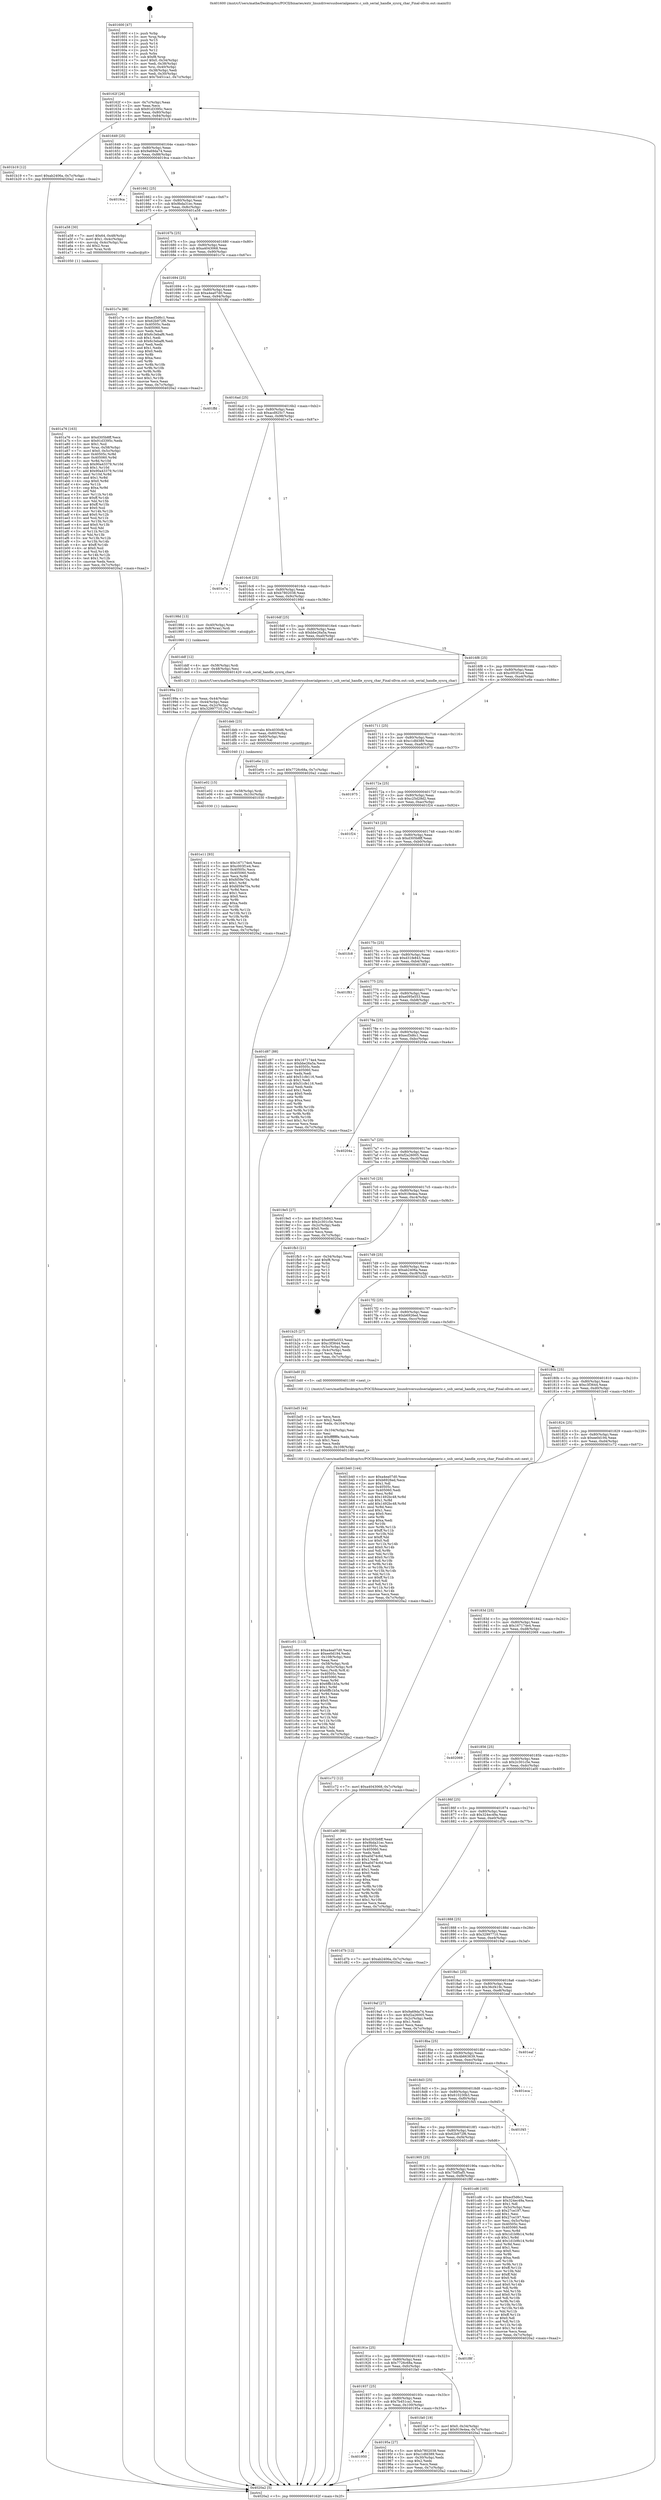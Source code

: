 digraph "0x401600" {
  label = "0x401600 (/mnt/c/Users/mathe/Desktop/tcc/POCII/binaries/extr_linuxdriversusbserialgeneric.c_usb_serial_handle_sysrq_char_Final-ollvm.out::main(0))"
  labelloc = "t"
  node[shape=record]

  Entry [label="",width=0.3,height=0.3,shape=circle,fillcolor=black,style=filled]
  "0x40162f" [label="{
     0x40162f [26]\l
     | [instrs]\l
     &nbsp;&nbsp;0x40162f \<+3\>: mov -0x7c(%rbp),%eax\l
     &nbsp;&nbsp;0x401632 \<+2\>: mov %eax,%ecx\l
     &nbsp;&nbsp;0x401634 \<+6\>: sub $0x91d3395c,%ecx\l
     &nbsp;&nbsp;0x40163a \<+3\>: mov %eax,-0x80(%rbp)\l
     &nbsp;&nbsp;0x40163d \<+6\>: mov %ecx,-0x84(%rbp)\l
     &nbsp;&nbsp;0x401643 \<+6\>: je 0000000000401b19 \<main+0x519\>\l
  }"]
  "0x401b19" [label="{
     0x401b19 [12]\l
     | [instrs]\l
     &nbsp;&nbsp;0x401b19 \<+7\>: movl $0xab2406a,-0x7c(%rbp)\l
     &nbsp;&nbsp;0x401b20 \<+5\>: jmp 00000000004020a2 \<main+0xaa2\>\l
  }"]
  "0x401649" [label="{
     0x401649 [25]\l
     | [instrs]\l
     &nbsp;&nbsp;0x401649 \<+5\>: jmp 000000000040164e \<main+0x4e\>\l
     &nbsp;&nbsp;0x40164e \<+3\>: mov -0x80(%rbp),%eax\l
     &nbsp;&nbsp;0x401651 \<+5\>: sub $0x9a69da74,%eax\l
     &nbsp;&nbsp;0x401656 \<+6\>: mov %eax,-0x88(%rbp)\l
     &nbsp;&nbsp;0x40165c \<+6\>: je 00000000004019ca \<main+0x3ca\>\l
  }"]
  Exit [label="",width=0.3,height=0.3,shape=circle,fillcolor=black,style=filled,peripheries=2]
  "0x4019ca" [label="{
     0x4019ca\l
  }", style=dashed]
  "0x401662" [label="{
     0x401662 [25]\l
     | [instrs]\l
     &nbsp;&nbsp;0x401662 \<+5\>: jmp 0000000000401667 \<main+0x67\>\l
     &nbsp;&nbsp;0x401667 \<+3\>: mov -0x80(%rbp),%eax\l
     &nbsp;&nbsp;0x40166a \<+5\>: sub $0x9bda31ec,%eax\l
     &nbsp;&nbsp;0x40166f \<+6\>: mov %eax,-0x8c(%rbp)\l
     &nbsp;&nbsp;0x401675 \<+6\>: je 0000000000401a58 \<main+0x458\>\l
  }"]
  "0x401e11" [label="{
     0x401e11 [93]\l
     | [instrs]\l
     &nbsp;&nbsp;0x401e11 \<+5\>: mov $0x167174e4,%eax\l
     &nbsp;&nbsp;0x401e16 \<+5\>: mov $0xc003f1e4,%esi\l
     &nbsp;&nbsp;0x401e1b \<+7\>: mov 0x40505c,%ecx\l
     &nbsp;&nbsp;0x401e22 \<+7\>: mov 0x405060,%edx\l
     &nbsp;&nbsp;0x401e29 \<+3\>: mov %ecx,%r8d\l
     &nbsp;&nbsp;0x401e2c \<+7\>: sub $0xfd59e70a,%r8d\l
     &nbsp;&nbsp;0x401e33 \<+4\>: sub $0x1,%r8d\l
     &nbsp;&nbsp;0x401e37 \<+7\>: add $0xfd59e70a,%r8d\l
     &nbsp;&nbsp;0x401e3e \<+4\>: imul %r8d,%ecx\l
     &nbsp;&nbsp;0x401e42 \<+3\>: and $0x1,%ecx\l
     &nbsp;&nbsp;0x401e45 \<+3\>: cmp $0x0,%ecx\l
     &nbsp;&nbsp;0x401e48 \<+4\>: sete %r9b\l
     &nbsp;&nbsp;0x401e4c \<+3\>: cmp $0xa,%edx\l
     &nbsp;&nbsp;0x401e4f \<+4\>: setl %r10b\l
     &nbsp;&nbsp;0x401e53 \<+3\>: mov %r9b,%r11b\l
     &nbsp;&nbsp;0x401e56 \<+3\>: and %r10b,%r11b\l
     &nbsp;&nbsp;0x401e59 \<+3\>: xor %r10b,%r9b\l
     &nbsp;&nbsp;0x401e5c \<+3\>: or %r9b,%r11b\l
     &nbsp;&nbsp;0x401e5f \<+4\>: test $0x1,%r11b\l
     &nbsp;&nbsp;0x401e63 \<+3\>: cmovne %esi,%eax\l
     &nbsp;&nbsp;0x401e66 \<+3\>: mov %eax,-0x7c(%rbp)\l
     &nbsp;&nbsp;0x401e69 \<+5\>: jmp 00000000004020a2 \<main+0xaa2\>\l
  }"]
  "0x401a58" [label="{
     0x401a58 [30]\l
     | [instrs]\l
     &nbsp;&nbsp;0x401a58 \<+7\>: movl $0x64,-0x48(%rbp)\l
     &nbsp;&nbsp;0x401a5f \<+7\>: movl $0x1,-0x4c(%rbp)\l
     &nbsp;&nbsp;0x401a66 \<+4\>: movslq -0x4c(%rbp),%rax\l
     &nbsp;&nbsp;0x401a6a \<+4\>: shl $0x2,%rax\l
     &nbsp;&nbsp;0x401a6e \<+3\>: mov %rax,%rdi\l
     &nbsp;&nbsp;0x401a71 \<+5\>: call 0000000000401050 \<malloc@plt\>\l
     | [calls]\l
     &nbsp;&nbsp;0x401050 \{1\} (unknown)\l
  }"]
  "0x40167b" [label="{
     0x40167b [25]\l
     | [instrs]\l
     &nbsp;&nbsp;0x40167b \<+5\>: jmp 0000000000401680 \<main+0x80\>\l
     &nbsp;&nbsp;0x401680 \<+3\>: mov -0x80(%rbp),%eax\l
     &nbsp;&nbsp;0x401683 \<+5\>: sub $0xa4043068,%eax\l
     &nbsp;&nbsp;0x401688 \<+6\>: mov %eax,-0x90(%rbp)\l
     &nbsp;&nbsp;0x40168e \<+6\>: je 0000000000401c7e \<main+0x67e\>\l
  }"]
  "0x401e02" [label="{
     0x401e02 [15]\l
     | [instrs]\l
     &nbsp;&nbsp;0x401e02 \<+4\>: mov -0x58(%rbp),%rdi\l
     &nbsp;&nbsp;0x401e06 \<+6\>: mov %eax,-0x10c(%rbp)\l
     &nbsp;&nbsp;0x401e0c \<+5\>: call 0000000000401030 \<free@plt\>\l
     | [calls]\l
     &nbsp;&nbsp;0x401030 \{1\} (unknown)\l
  }"]
  "0x401c7e" [label="{
     0x401c7e [88]\l
     | [instrs]\l
     &nbsp;&nbsp;0x401c7e \<+5\>: mov $0xecf3d6c1,%eax\l
     &nbsp;&nbsp;0x401c83 \<+5\>: mov $0x62b972f6,%ecx\l
     &nbsp;&nbsp;0x401c88 \<+7\>: mov 0x40505c,%edx\l
     &nbsp;&nbsp;0x401c8f \<+7\>: mov 0x405060,%esi\l
     &nbsp;&nbsp;0x401c96 \<+2\>: mov %edx,%edi\l
     &nbsp;&nbsp;0x401c98 \<+6\>: add $0x6c3ebaf6,%edi\l
     &nbsp;&nbsp;0x401c9e \<+3\>: sub $0x1,%edi\l
     &nbsp;&nbsp;0x401ca1 \<+6\>: sub $0x6c3ebaf6,%edi\l
     &nbsp;&nbsp;0x401ca7 \<+3\>: imul %edi,%edx\l
     &nbsp;&nbsp;0x401caa \<+3\>: and $0x1,%edx\l
     &nbsp;&nbsp;0x401cad \<+3\>: cmp $0x0,%edx\l
     &nbsp;&nbsp;0x401cb0 \<+4\>: sete %r8b\l
     &nbsp;&nbsp;0x401cb4 \<+3\>: cmp $0xa,%esi\l
     &nbsp;&nbsp;0x401cb7 \<+4\>: setl %r9b\l
     &nbsp;&nbsp;0x401cbb \<+3\>: mov %r8b,%r10b\l
     &nbsp;&nbsp;0x401cbe \<+3\>: and %r9b,%r10b\l
     &nbsp;&nbsp;0x401cc1 \<+3\>: xor %r9b,%r8b\l
     &nbsp;&nbsp;0x401cc4 \<+3\>: or %r8b,%r10b\l
     &nbsp;&nbsp;0x401cc7 \<+4\>: test $0x1,%r10b\l
     &nbsp;&nbsp;0x401ccb \<+3\>: cmovne %ecx,%eax\l
     &nbsp;&nbsp;0x401cce \<+3\>: mov %eax,-0x7c(%rbp)\l
     &nbsp;&nbsp;0x401cd1 \<+5\>: jmp 00000000004020a2 \<main+0xaa2\>\l
  }"]
  "0x401694" [label="{
     0x401694 [25]\l
     | [instrs]\l
     &nbsp;&nbsp;0x401694 \<+5\>: jmp 0000000000401699 \<main+0x99\>\l
     &nbsp;&nbsp;0x401699 \<+3\>: mov -0x80(%rbp),%eax\l
     &nbsp;&nbsp;0x40169c \<+5\>: sub $0xa4ea07d0,%eax\l
     &nbsp;&nbsp;0x4016a1 \<+6\>: mov %eax,-0x94(%rbp)\l
     &nbsp;&nbsp;0x4016a7 \<+6\>: je 0000000000401ffd \<main+0x9fd\>\l
  }"]
  "0x401deb" [label="{
     0x401deb [23]\l
     | [instrs]\l
     &nbsp;&nbsp;0x401deb \<+10\>: movabs $0x4030d6,%rdi\l
     &nbsp;&nbsp;0x401df5 \<+3\>: mov %eax,-0x60(%rbp)\l
     &nbsp;&nbsp;0x401df8 \<+3\>: mov -0x60(%rbp),%esi\l
     &nbsp;&nbsp;0x401dfb \<+2\>: mov $0x0,%al\l
     &nbsp;&nbsp;0x401dfd \<+5\>: call 0000000000401040 \<printf@plt\>\l
     | [calls]\l
     &nbsp;&nbsp;0x401040 \{1\} (unknown)\l
  }"]
  "0x401ffd" [label="{
     0x401ffd\l
  }", style=dashed]
  "0x4016ad" [label="{
     0x4016ad [25]\l
     | [instrs]\l
     &nbsp;&nbsp;0x4016ad \<+5\>: jmp 00000000004016b2 \<main+0xb2\>\l
     &nbsp;&nbsp;0x4016b2 \<+3\>: mov -0x80(%rbp),%eax\l
     &nbsp;&nbsp;0x4016b5 \<+5\>: sub $0xacd925c7,%eax\l
     &nbsp;&nbsp;0x4016ba \<+6\>: mov %eax,-0x98(%rbp)\l
     &nbsp;&nbsp;0x4016c0 \<+6\>: je 0000000000401e7a \<main+0x87a\>\l
  }"]
  "0x401c01" [label="{
     0x401c01 [113]\l
     | [instrs]\l
     &nbsp;&nbsp;0x401c01 \<+5\>: mov $0xa4ea07d0,%ecx\l
     &nbsp;&nbsp;0x401c06 \<+5\>: mov $0xee0d194,%edx\l
     &nbsp;&nbsp;0x401c0b \<+6\>: mov -0x108(%rbp),%esi\l
     &nbsp;&nbsp;0x401c11 \<+3\>: imul %eax,%esi\l
     &nbsp;&nbsp;0x401c14 \<+4\>: mov -0x58(%rbp),%rdi\l
     &nbsp;&nbsp;0x401c18 \<+4\>: movslq -0x5c(%rbp),%r8\l
     &nbsp;&nbsp;0x401c1c \<+4\>: mov %esi,(%rdi,%r8,4)\l
     &nbsp;&nbsp;0x401c20 \<+7\>: mov 0x40505c,%eax\l
     &nbsp;&nbsp;0x401c27 \<+7\>: mov 0x405060,%esi\l
     &nbsp;&nbsp;0x401c2e \<+3\>: mov %eax,%r9d\l
     &nbsp;&nbsp;0x401c31 \<+7\>: sub $0x6ffb1b5a,%r9d\l
     &nbsp;&nbsp;0x401c38 \<+4\>: sub $0x1,%r9d\l
     &nbsp;&nbsp;0x401c3c \<+7\>: add $0x6ffb1b5a,%r9d\l
     &nbsp;&nbsp;0x401c43 \<+4\>: imul %r9d,%eax\l
     &nbsp;&nbsp;0x401c47 \<+3\>: and $0x1,%eax\l
     &nbsp;&nbsp;0x401c4a \<+3\>: cmp $0x0,%eax\l
     &nbsp;&nbsp;0x401c4d \<+4\>: sete %r10b\l
     &nbsp;&nbsp;0x401c51 \<+3\>: cmp $0xa,%esi\l
     &nbsp;&nbsp;0x401c54 \<+4\>: setl %r11b\l
     &nbsp;&nbsp;0x401c58 \<+3\>: mov %r10b,%bl\l
     &nbsp;&nbsp;0x401c5b \<+3\>: and %r11b,%bl\l
     &nbsp;&nbsp;0x401c5e \<+3\>: xor %r11b,%r10b\l
     &nbsp;&nbsp;0x401c61 \<+3\>: or %r10b,%bl\l
     &nbsp;&nbsp;0x401c64 \<+3\>: test $0x1,%bl\l
     &nbsp;&nbsp;0x401c67 \<+3\>: cmovne %edx,%ecx\l
     &nbsp;&nbsp;0x401c6a \<+3\>: mov %ecx,-0x7c(%rbp)\l
     &nbsp;&nbsp;0x401c6d \<+5\>: jmp 00000000004020a2 \<main+0xaa2\>\l
  }"]
  "0x401e7a" [label="{
     0x401e7a\l
  }", style=dashed]
  "0x4016c6" [label="{
     0x4016c6 [25]\l
     | [instrs]\l
     &nbsp;&nbsp;0x4016c6 \<+5\>: jmp 00000000004016cb \<main+0xcb\>\l
     &nbsp;&nbsp;0x4016cb \<+3\>: mov -0x80(%rbp),%eax\l
     &nbsp;&nbsp;0x4016ce \<+5\>: sub $0xb7802038,%eax\l
     &nbsp;&nbsp;0x4016d3 \<+6\>: mov %eax,-0x9c(%rbp)\l
     &nbsp;&nbsp;0x4016d9 \<+6\>: je 000000000040198d \<main+0x38d\>\l
  }"]
  "0x401bd5" [label="{
     0x401bd5 [44]\l
     | [instrs]\l
     &nbsp;&nbsp;0x401bd5 \<+2\>: xor %ecx,%ecx\l
     &nbsp;&nbsp;0x401bd7 \<+5\>: mov $0x2,%edx\l
     &nbsp;&nbsp;0x401bdc \<+6\>: mov %edx,-0x104(%rbp)\l
     &nbsp;&nbsp;0x401be2 \<+1\>: cltd\l
     &nbsp;&nbsp;0x401be3 \<+6\>: mov -0x104(%rbp),%esi\l
     &nbsp;&nbsp;0x401be9 \<+2\>: idiv %esi\l
     &nbsp;&nbsp;0x401beb \<+6\>: imul $0xfffffffe,%edx,%edx\l
     &nbsp;&nbsp;0x401bf1 \<+3\>: sub $0x1,%ecx\l
     &nbsp;&nbsp;0x401bf4 \<+2\>: sub %ecx,%edx\l
     &nbsp;&nbsp;0x401bf6 \<+6\>: mov %edx,-0x108(%rbp)\l
     &nbsp;&nbsp;0x401bfc \<+5\>: call 0000000000401160 \<next_i\>\l
     | [calls]\l
     &nbsp;&nbsp;0x401160 \{1\} (/mnt/c/Users/mathe/Desktop/tcc/POCII/binaries/extr_linuxdriversusbserialgeneric.c_usb_serial_handle_sysrq_char_Final-ollvm.out::next_i)\l
  }"]
  "0x40198d" [label="{
     0x40198d [13]\l
     | [instrs]\l
     &nbsp;&nbsp;0x40198d \<+4\>: mov -0x40(%rbp),%rax\l
     &nbsp;&nbsp;0x401991 \<+4\>: mov 0x8(%rax),%rdi\l
     &nbsp;&nbsp;0x401995 \<+5\>: call 0000000000401060 \<atoi@plt\>\l
     | [calls]\l
     &nbsp;&nbsp;0x401060 \{1\} (unknown)\l
  }"]
  "0x4016df" [label="{
     0x4016df [25]\l
     | [instrs]\l
     &nbsp;&nbsp;0x4016df \<+5\>: jmp 00000000004016e4 \<main+0xe4\>\l
     &nbsp;&nbsp;0x4016e4 \<+3\>: mov -0x80(%rbp),%eax\l
     &nbsp;&nbsp;0x4016e7 \<+5\>: sub $0xbbe26a5a,%eax\l
     &nbsp;&nbsp;0x4016ec \<+6\>: mov %eax,-0xa0(%rbp)\l
     &nbsp;&nbsp;0x4016f2 \<+6\>: je 0000000000401ddf \<main+0x7df\>\l
  }"]
  "0x401a76" [label="{
     0x401a76 [163]\l
     | [instrs]\l
     &nbsp;&nbsp;0x401a76 \<+5\>: mov $0xd305b8ff,%ecx\l
     &nbsp;&nbsp;0x401a7b \<+5\>: mov $0x91d3395c,%edx\l
     &nbsp;&nbsp;0x401a80 \<+3\>: mov $0x1,%sil\l
     &nbsp;&nbsp;0x401a83 \<+4\>: mov %rax,-0x58(%rbp)\l
     &nbsp;&nbsp;0x401a87 \<+7\>: movl $0x0,-0x5c(%rbp)\l
     &nbsp;&nbsp;0x401a8e \<+8\>: mov 0x40505c,%r8d\l
     &nbsp;&nbsp;0x401a96 \<+8\>: mov 0x405060,%r9d\l
     &nbsp;&nbsp;0x401a9e \<+3\>: mov %r8d,%r10d\l
     &nbsp;&nbsp;0x401aa1 \<+7\>: sub $0x90a43379,%r10d\l
     &nbsp;&nbsp;0x401aa8 \<+4\>: sub $0x1,%r10d\l
     &nbsp;&nbsp;0x401aac \<+7\>: add $0x90a43379,%r10d\l
     &nbsp;&nbsp;0x401ab3 \<+4\>: imul %r10d,%r8d\l
     &nbsp;&nbsp;0x401ab7 \<+4\>: and $0x1,%r8d\l
     &nbsp;&nbsp;0x401abb \<+4\>: cmp $0x0,%r8d\l
     &nbsp;&nbsp;0x401abf \<+4\>: sete %r11b\l
     &nbsp;&nbsp;0x401ac3 \<+4\>: cmp $0xa,%r9d\l
     &nbsp;&nbsp;0x401ac7 \<+3\>: setl %bl\l
     &nbsp;&nbsp;0x401aca \<+3\>: mov %r11b,%r14b\l
     &nbsp;&nbsp;0x401acd \<+4\>: xor $0xff,%r14b\l
     &nbsp;&nbsp;0x401ad1 \<+3\>: mov %bl,%r15b\l
     &nbsp;&nbsp;0x401ad4 \<+4\>: xor $0xff,%r15b\l
     &nbsp;&nbsp;0x401ad8 \<+4\>: xor $0x0,%sil\l
     &nbsp;&nbsp;0x401adc \<+3\>: mov %r14b,%r12b\l
     &nbsp;&nbsp;0x401adf \<+4\>: and $0x0,%r12b\l
     &nbsp;&nbsp;0x401ae3 \<+3\>: and %sil,%r11b\l
     &nbsp;&nbsp;0x401ae6 \<+3\>: mov %r15b,%r13b\l
     &nbsp;&nbsp;0x401ae9 \<+4\>: and $0x0,%r13b\l
     &nbsp;&nbsp;0x401aed \<+3\>: and %sil,%bl\l
     &nbsp;&nbsp;0x401af0 \<+3\>: or %r11b,%r12b\l
     &nbsp;&nbsp;0x401af3 \<+3\>: or %bl,%r13b\l
     &nbsp;&nbsp;0x401af6 \<+3\>: xor %r13b,%r12b\l
     &nbsp;&nbsp;0x401af9 \<+3\>: or %r15b,%r14b\l
     &nbsp;&nbsp;0x401afc \<+4\>: xor $0xff,%r14b\l
     &nbsp;&nbsp;0x401b00 \<+4\>: or $0x0,%sil\l
     &nbsp;&nbsp;0x401b04 \<+3\>: and %sil,%r14b\l
     &nbsp;&nbsp;0x401b07 \<+3\>: or %r14b,%r12b\l
     &nbsp;&nbsp;0x401b0a \<+4\>: test $0x1,%r12b\l
     &nbsp;&nbsp;0x401b0e \<+3\>: cmovne %edx,%ecx\l
     &nbsp;&nbsp;0x401b11 \<+3\>: mov %ecx,-0x7c(%rbp)\l
     &nbsp;&nbsp;0x401b14 \<+5\>: jmp 00000000004020a2 \<main+0xaa2\>\l
  }"]
  "0x401ddf" [label="{
     0x401ddf [12]\l
     | [instrs]\l
     &nbsp;&nbsp;0x401ddf \<+4\>: mov -0x58(%rbp),%rdi\l
     &nbsp;&nbsp;0x401de3 \<+3\>: mov -0x48(%rbp),%esi\l
     &nbsp;&nbsp;0x401de6 \<+5\>: call 0000000000401420 \<usb_serial_handle_sysrq_char\>\l
     | [calls]\l
     &nbsp;&nbsp;0x401420 \{1\} (/mnt/c/Users/mathe/Desktop/tcc/POCII/binaries/extr_linuxdriversusbserialgeneric.c_usb_serial_handle_sysrq_char_Final-ollvm.out::usb_serial_handle_sysrq_char)\l
  }"]
  "0x4016f8" [label="{
     0x4016f8 [25]\l
     | [instrs]\l
     &nbsp;&nbsp;0x4016f8 \<+5\>: jmp 00000000004016fd \<main+0xfd\>\l
     &nbsp;&nbsp;0x4016fd \<+3\>: mov -0x80(%rbp),%eax\l
     &nbsp;&nbsp;0x401700 \<+5\>: sub $0xc003f1e4,%eax\l
     &nbsp;&nbsp;0x401705 \<+6\>: mov %eax,-0xa4(%rbp)\l
     &nbsp;&nbsp;0x40170b \<+6\>: je 0000000000401e6e \<main+0x86e\>\l
  }"]
  "0x40199a" [label="{
     0x40199a [21]\l
     | [instrs]\l
     &nbsp;&nbsp;0x40199a \<+3\>: mov %eax,-0x44(%rbp)\l
     &nbsp;&nbsp;0x40199d \<+3\>: mov -0x44(%rbp),%eax\l
     &nbsp;&nbsp;0x4019a0 \<+3\>: mov %eax,-0x2c(%rbp)\l
     &nbsp;&nbsp;0x4019a3 \<+7\>: movl $0x32997710,-0x7c(%rbp)\l
     &nbsp;&nbsp;0x4019aa \<+5\>: jmp 00000000004020a2 \<main+0xaa2\>\l
  }"]
  "0x401e6e" [label="{
     0x401e6e [12]\l
     | [instrs]\l
     &nbsp;&nbsp;0x401e6e \<+7\>: movl $0x7726c68a,-0x7c(%rbp)\l
     &nbsp;&nbsp;0x401e75 \<+5\>: jmp 00000000004020a2 \<main+0xaa2\>\l
  }"]
  "0x401711" [label="{
     0x401711 [25]\l
     | [instrs]\l
     &nbsp;&nbsp;0x401711 \<+5\>: jmp 0000000000401716 \<main+0x116\>\l
     &nbsp;&nbsp;0x401716 \<+3\>: mov -0x80(%rbp),%eax\l
     &nbsp;&nbsp;0x401719 \<+5\>: sub $0xc1dfd389,%eax\l
     &nbsp;&nbsp;0x40171e \<+6\>: mov %eax,-0xa8(%rbp)\l
     &nbsp;&nbsp;0x401724 \<+6\>: je 0000000000401975 \<main+0x375\>\l
  }"]
  "0x401600" [label="{
     0x401600 [47]\l
     | [instrs]\l
     &nbsp;&nbsp;0x401600 \<+1\>: push %rbp\l
     &nbsp;&nbsp;0x401601 \<+3\>: mov %rsp,%rbp\l
     &nbsp;&nbsp;0x401604 \<+2\>: push %r15\l
     &nbsp;&nbsp;0x401606 \<+2\>: push %r14\l
     &nbsp;&nbsp;0x401608 \<+2\>: push %r13\l
     &nbsp;&nbsp;0x40160a \<+2\>: push %r12\l
     &nbsp;&nbsp;0x40160c \<+1\>: push %rbx\l
     &nbsp;&nbsp;0x40160d \<+7\>: sub $0xf8,%rsp\l
     &nbsp;&nbsp;0x401614 \<+7\>: movl $0x0,-0x34(%rbp)\l
     &nbsp;&nbsp;0x40161b \<+3\>: mov %edi,-0x38(%rbp)\l
     &nbsp;&nbsp;0x40161e \<+4\>: mov %rsi,-0x40(%rbp)\l
     &nbsp;&nbsp;0x401622 \<+3\>: mov -0x38(%rbp),%edi\l
     &nbsp;&nbsp;0x401625 \<+3\>: mov %edi,-0x30(%rbp)\l
     &nbsp;&nbsp;0x401628 \<+7\>: movl $0x7b451ca1,-0x7c(%rbp)\l
  }"]
  "0x401975" [label="{
     0x401975\l
  }", style=dashed]
  "0x40172a" [label="{
     0x40172a [25]\l
     | [instrs]\l
     &nbsp;&nbsp;0x40172a \<+5\>: jmp 000000000040172f \<main+0x12f\>\l
     &nbsp;&nbsp;0x40172f \<+3\>: mov -0x80(%rbp),%eax\l
     &nbsp;&nbsp;0x401732 \<+5\>: sub $0xc25d29d2,%eax\l
     &nbsp;&nbsp;0x401737 \<+6\>: mov %eax,-0xac(%rbp)\l
     &nbsp;&nbsp;0x40173d \<+6\>: je 0000000000401f24 \<main+0x924\>\l
  }"]
  "0x4020a2" [label="{
     0x4020a2 [5]\l
     | [instrs]\l
     &nbsp;&nbsp;0x4020a2 \<+5\>: jmp 000000000040162f \<main+0x2f\>\l
  }"]
  "0x401f24" [label="{
     0x401f24\l
  }", style=dashed]
  "0x401743" [label="{
     0x401743 [25]\l
     | [instrs]\l
     &nbsp;&nbsp;0x401743 \<+5\>: jmp 0000000000401748 \<main+0x148\>\l
     &nbsp;&nbsp;0x401748 \<+3\>: mov -0x80(%rbp),%eax\l
     &nbsp;&nbsp;0x40174b \<+5\>: sub $0xd305b8ff,%eax\l
     &nbsp;&nbsp;0x401750 \<+6\>: mov %eax,-0xb0(%rbp)\l
     &nbsp;&nbsp;0x401756 \<+6\>: je 0000000000401fc8 \<main+0x9c8\>\l
  }"]
  "0x401950" [label="{
     0x401950\l
  }", style=dashed]
  "0x401fc8" [label="{
     0x401fc8\l
  }", style=dashed]
  "0x40175c" [label="{
     0x40175c [25]\l
     | [instrs]\l
     &nbsp;&nbsp;0x40175c \<+5\>: jmp 0000000000401761 \<main+0x161\>\l
     &nbsp;&nbsp;0x401761 \<+3\>: mov -0x80(%rbp),%eax\l
     &nbsp;&nbsp;0x401764 \<+5\>: sub $0xd31fe843,%eax\l
     &nbsp;&nbsp;0x401769 \<+6\>: mov %eax,-0xb4(%rbp)\l
     &nbsp;&nbsp;0x40176f \<+6\>: je 0000000000401f83 \<main+0x983\>\l
  }"]
  "0x40195a" [label="{
     0x40195a [27]\l
     | [instrs]\l
     &nbsp;&nbsp;0x40195a \<+5\>: mov $0xb7802038,%eax\l
     &nbsp;&nbsp;0x40195f \<+5\>: mov $0xc1dfd389,%ecx\l
     &nbsp;&nbsp;0x401964 \<+3\>: mov -0x30(%rbp),%edx\l
     &nbsp;&nbsp;0x401967 \<+3\>: cmp $0x2,%edx\l
     &nbsp;&nbsp;0x40196a \<+3\>: cmovne %ecx,%eax\l
     &nbsp;&nbsp;0x40196d \<+3\>: mov %eax,-0x7c(%rbp)\l
     &nbsp;&nbsp;0x401970 \<+5\>: jmp 00000000004020a2 \<main+0xaa2\>\l
  }"]
  "0x401f83" [label="{
     0x401f83\l
  }", style=dashed]
  "0x401775" [label="{
     0x401775 [25]\l
     | [instrs]\l
     &nbsp;&nbsp;0x401775 \<+5\>: jmp 000000000040177a \<main+0x17a\>\l
     &nbsp;&nbsp;0x40177a \<+3\>: mov -0x80(%rbp),%eax\l
     &nbsp;&nbsp;0x40177d \<+5\>: sub $0xe095e553,%eax\l
     &nbsp;&nbsp;0x401782 \<+6\>: mov %eax,-0xb8(%rbp)\l
     &nbsp;&nbsp;0x401788 \<+6\>: je 0000000000401d87 \<main+0x787\>\l
  }"]
  "0x401937" [label="{
     0x401937 [25]\l
     | [instrs]\l
     &nbsp;&nbsp;0x401937 \<+5\>: jmp 000000000040193c \<main+0x33c\>\l
     &nbsp;&nbsp;0x40193c \<+3\>: mov -0x80(%rbp),%eax\l
     &nbsp;&nbsp;0x40193f \<+5\>: sub $0x7b451ca1,%eax\l
     &nbsp;&nbsp;0x401944 \<+6\>: mov %eax,-0x100(%rbp)\l
     &nbsp;&nbsp;0x40194a \<+6\>: je 000000000040195a \<main+0x35a\>\l
  }"]
  "0x401d87" [label="{
     0x401d87 [88]\l
     | [instrs]\l
     &nbsp;&nbsp;0x401d87 \<+5\>: mov $0x167174e4,%eax\l
     &nbsp;&nbsp;0x401d8c \<+5\>: mov $0xbbe26a5a,%ecx\l
     &nbsp;&nbsp;0x401d91 \<+7\>: mov 0x40505c,%edx\l
     &nbsp;&nbsp;0x401d98 \<+7\>: mov 0x405060,%esi\l
     &nbsp;&nbsp;0x401d9f \<+2\>: mov %edx,%edi\l
     &nbsp;&nbsp;0x401da1 \<+6\>: add $0x51cfe116,%edi\l
     &nbsp;&nbsp;0x401da7 \<+3\>: sub $0x1,%edi\l
     &nbsp;&nbsp;0x401daa \<+6\>: sub $0x51cfe116,%edi\l
     &nbsp;&nbsp;0x401db0 \<+3\>: imul %edi,%edx\l
     &nbsp;&nbsp;0x401db3 \<+3\>: and $0x1,%edx\l
     &nbsp;&nbsp;0x401db6 \<+3\>: cmp $0x0,%edx\l
     &nbsp;&nbsp;0x401db9 \<+4\>: sete %r8b\l
     &nbsp;&nbsp;0x401dbd \<+3\>: cmp $0xa,%esi\l
     &nbsp;&nbsp;0x401dc0 \<+4\>: setl %r9b\l
     &nbsp;&nbsp;0x401dc4 \<+3\>: mov %r8b,%r10b\l
     &nbsp;&nbsp;0x401dc7 \<+3\>: and %r9b,%r10b\l
     &nbsp;&nbsp;0x401dca \<+3\>: xor %r9b,%r8b\l
     &nbsp;&nbsp;0x401dcd \<+3\>: or %r8b,%r10b\l
     &nbsp;&nbsp;0x401dd0 \<+4\>: test $0x1,%r10b\l
     &nbsp;&nbsp;0x401dd4 \<+3\>: cmovne %ecx,%eax\l
     &nbsp;&nbsp;0x401dd7 \<+3\>: mov %eax,-0x7c(%rbp)\l
     &nbsp;&nbsp;0x401dda \<+5\>: jmp 00000000004020a2 \<main+0xaa2\>\l
  }"]
  "0x40178e" [label="{
     0x40178e [25]\l
     | [instrs]\l
     &nbsp;&nbsp;0x40178e \<+5\>: jmp 0000000000401793 \<main+0x193\>\l
     &nbsp;&nbsp;0x401793 \<+3\>: mov -0x80(%rbp),%eax\l
     &nbsp;&nbsp;0x401796 \<+5\>: sub $0xecf3d6c1,%eax\l
     &nbsp;&nbsp;0x40179b \<+6\>: mov %eax,-0xbc(%rbp)\l
     &nbsp;&nbsp;0x4017a1 \<+6\>: je 000000000040204a \<main+0xa4a\>\l
  }"]
  "0x401fa0" [label="{
     0x401fa0 [19]\l
     | [instrs]\l
     &nbsp;&nbsp;0x401fa0 \<+7\>: movl $0x0,-0x34(%rbp)\l
     &nbsp;&nbsp;0x401fa7 \<+7\>: movl $0x919e4ea,-0x7c(%rbp)\l
     &nbsp;&nbsp;0x401fae \<+5\>: jmp 00000000004020a2 \<main+0xaa2\>\l
  }"]
  "0x40204a" [label="{
     0x40204a\l
  }", style=dashed]
  "0x4017a7" [label="{
     0x4017a7 [25]\l
     | [instrs]\l
     &nbsp;&nbsp;0x4017a7 \<+5\>: jmp 00000000004017ac \<main+0x1ac\>\l
     &nbsp;&nbsp;0x4017ac \<+3\>: mov -0x80(%rbp),%eax\l
     &nbsp;&nbsp;0x4017af \<+5\>: sub $0xf2a26005,%eax\l
     &nbsp;&nbsp;0x4017b4 \<+6\>: mov %eax,-0xc0(%rbp)\l
     &nbsp;&nbsp;0x4017ba \<+6\>: je 00000000004019e5 \<main+0x3e5\>\l
  }"]
  "0x40191e" [label="{
     0x40191e [25]\l
     | [instrs]\l
     &nbsp;&nbsp;0x40191e \<+5\>: jmp 0000000000401923 \<main+0x323\>\l
     &nbsp;&nbsp;0x401923 \<+3\>: mov -0x80(%rbp),%eax\l
     &nbsp;&nbsp;0x401926 \<+5\>: sub $0x7726c68a,%eax\l
     &nbsp;&nbsp;0x40192b \<+6\>: mov %eax,-0xfc(%rbp)\l
     &nbsp;&nbsp;0x401931 \<+6\>: je 0000000000401fa0 \<main+0x9a0\>\l
  }"]
  "0x4019e5" [label="{
     0x4019e5 [27]\l
     | [instrs]\l
     &nbsp;&nbsp;0x4019e5 \<+5\>: mov $0xd31fe843,%eax\l
     &nbsp;&nbsp;0x4019ea \<+5\>: mov $0x2c301c5e,%ecx\l
     &nbsp;&nbsp;0x4019ef \<+3\>: mov -0x2c(%rbp),%edx\l
     &nbsp;&nbsp;0x4019f2 \<+3\>: cmp $0x0,%edx\l
     &nbsp;&nbsp;0x4019f5 \<+3\>: cmove %ecx,%eax\l
     &nbsp;&nbsp;0x4019f8 \<+3\>: mov %eax,-0x7c(%rbp)\l
     &nbsp;&nbsp;0x4019fb \<+5\>: jmp 00000000004020a2 \<main+0xaa2\>\l
  }"]
  "0x4017c0" [label="{
     0x4017c0 [25]\l
     | [instrs]\l
     &nbsp;&nbsp;0x4017c0 \<+5\>: jmp 00000000004017c5 \<main+0x1c5\>\l
     &nbsp;&nbsp;0x4017c5 \<+3\>: mov -0x80(%rbp),%eax\l
     &nbsp;&nbsp;0x4017c8 \<+5\>: sub $0x919e4ea,%eax\l
     &nbsp;&nbsp;0x4017cd \<+6\>: mov %eax,-0xc4(%rbp)\l
     &nbsp;&nbsp;0x4017d3 \<+6\>: je 0000000000401fb3 \<main+0x9b3\>\l
  }"]
  "0x401f8f" [label="{
     0x401f8f\l
  }", style=dashed]
  "0x401fb3" [label="{
     0x401fb3 [21]\l
     | [instrs]\l
     &nbsp;&nbsp;0x401fb3 \<+3\>: mov -0x34(%rbp),%eax\l
     &nbsp;&nbsp;0x401fb6 \<+7\>: add $0xf8,%rsp\l
     &nbsp;&nbsp;0x401fbd \<+1\>: pop %rbx\l
     &nbsp;&nbsp;0x401fbe \<+2\>: pop %r12\l
     &nbsp;&nbsp;0x401fc0 \<+2\>: pop %r13\l
     &nbsp;&nbsp;0x401fc2 \<+2\>: pop %r14\l
     &nbsp;&nbsp;0x401fc4 \<+2\>: pop %r15\l
     &nbsp;&nbsp;0x401fc6 \<+1\>: pop %rbp\l
     &nbsp;&nbsp;0x401fc7 \<+1\>: ret\l
  }"]
  "0x4017d9" [label="{
     0x4017d9 [25]\l
     | [instrs]\l
     &nbsp;&nbsp;0x4017d9 \<+5\>: jmp 00000000004017de \<main+0x1de\>\l
     &nbsp;&nbsp;0x4017de \<+3\>: mov -0x80(%rbp),%eax\l
     &nbsp;&nbsp;0x4017e1 \<+5\>: sub $0xab2406a,%eax\l
     &nbsp;&nbsp;0x4017e6 \<+6\>: mov %eax,-0xc8(%rbp)\l
     &nbsp;&nbsp;0x4017ec \<+6\>: je 0000000000401b25 \<main+0x525\>\l
  }"]
  "0x401905" [label="{
     0x401905 [25]\l
     | [instrs]\l
     &nbsp;&nbsp;0x401905 \<+5\>: jmp 000000000040190a \<main+0x30a\>\l
     &nbsp;&nbsp;0x40190a \<+3\>: mov -0x80(%rbp),%eax\l
     &nbsp;&nbsp;0x40190d \<+5\>: sub $0x75df5af5,%eax\l
     &nbsp;&nbsp;0x401912 \<+6\>: mov %eax,-0xf8(%rbp)\l
     &nbsp;&nbsp;0x401918 \<+6\>: je 0000000000401f8f \<main+0x98f\>\l
  }"]
  "0x401b25" [label="{
     0x401b25 [27]\l
     | [instrs]\l
     &nbsp;&nbsp;0x401b25 \<+5\>: mov $0xe095e553,%eax\l
     &nbsp;&nbsp;0x401b2a \<+5\>: mov $0xc3f3644,%ecx\l
     &nbsp;&nbsp;0x401b2f \<+3\>: mov -0x5c(%rbp),%edx\l
     &nbsp;&nbsp;0x401b32 \<+3\>: cmp -0x4c(%rbp),%edx\l
     &nbsp;&nbsp;0x401b35 \<+3\>: cmovl %ecx,%eax\l
     &nbsp;&nbsp;0x401b38 \<+3\>: mov %eax,-0x7c(%rbp)\l
     &nbsp;&nbsp;0x401b3b \<+5\>: jmp 00000000004020a2 \<main+0xaa2\>\l
  }"]
  "0x4017f2" [label="{
     0x4017f2 [25]\l
     | [instrs]\l
     &nbsp;&nbsp;0x4017f2 \<+5\>: jmp 00000000004017f7 \<main+0x1f7\>\l
     &nbsp;&nbsp;0x4017f7 \<+3\>: mov -0x80(%rbp),%eax\l
     &nbsp;&nbsp;0x4017fa \<+5\>: sub $0xb6926ed,%eax\l
     &nbsp;&nbsp;0x4017ff \<+6\>: mov %eax,-0xcc(%rbp)\l
     &nbsp;&nbsp;0x401805 \<+6\>: je 0000000000401bd0 \<main+0x5d0\>\l
  }"]
  "0x401cd6" [label="{
     0x401cd6 [165]\l
     | [instrs]\l
     &nbsp;&nbsp;0x401cd6 \<+5\>: mov $0xecf3d6c1,%eax\l
     &nbsp;&nbsp;0x401cdb \<+5\>: mov $0x324ec49a,%ecx\l
     &nbsp;&nbsp;0x401ce0 \<+2\>: mov $0x1,%dl\l
     &nbsp;&nbsp;0x401ce2 \<+3\>: mov -0x5c(%rbp),%esi\l
     &nbsp;&nbsp;0x401ce5 \<+6\>: sub $0x27ce197,%esi\l
     &nbsp;&nbsp;0x401ceb \<+3\>: add $0x1,%esi\l
     &nbsp;&nbsp;0x401cee \<+6\>: add $0x27ce197,%esi\l
     &nbsp;&nbsp;0x401cf4 \<+3\>: mov %esi,-0x5c(%rbp)\l
     &nbsp;&nbsp;0x401cf7 \<+7\>: mov 0x40505c,%esi\l
     &nbsp;&nbsp;0x401cfe \<+7\>: mov 0x405060,%edi\l
     &nbsp;&nbsp;0x401d05 \<+3\>: mov %esi,%r8d\l
     &nbsp;&nbsp;0x401d08 \<+7\>: sub $0x1d1b9b14,%r8d\l
     &nbsp;&nbsp;0x401d0f \<+4\>: sub $0x1,%r8d\l
     &nbsp;&nbsp;0x401d13 \<+7\>: add $0x1d1b9b14,%r8d\l
     &nbsp;&nbsp;0x401d1a \<+4\>: imul %r8d,%esi\l
     &nbsp;&nbsp;0x401d1e \<+3\>: and $0x1,%esi\l
     &nbsp;&nbsp;0x401d21 \<+3\>: cmp $0x0,%esi\l
     &nbsp;&nbsp;0x401d24 \<+4\>: sete %r9b\l
     &nbsp;&nbsp;0x401d28 \<+3\>: cmp $0xa,%edi\l
     &nbsp;&nbsp;0x401d2b \<+4\>: setl %r10b\l
     &nbsp;&nbsp;0x401d2f \<+3\>: mov %r9b,%r11b\l
     &nbsp;&nbsp;0x401d32 \<+4\>: xor $0xff,%r11b\l
     &nbsp;&nbsp;0x401d36 \<+3\>: mov %r10b,%bl\l
     &nbsp;&nbsp;0x401d39 \<+3\>: xor $0xff,%bl\l
     &nbsp;&nbsp;0x401d3c \<+3\>: xor $0x0,%dl\l
     &nbsp;&nbsp;0x401d3f \<+3\>: mov %r11b,%r14b\l
     &nbsp;&nbsp;0x401d42 \<+4\>: and $0x0,%r14b\l
     &nbsp;&nbsp;0x401d46 \<+3\>: and %dl,%r9b\l
     &nbsp;&nbsp;0x401d49 \<+3\>: mov %bl,%r15b\l
     &nbsp;&nbsp;0x401d4c \<+4\>: and $0x0,%r15b\l
     &nbsp;&nbsp;0x401d50 \<+3\>: and %dl,%r10b\l
     &nbsp;&nbsp;0x401d53 \<+3\>: or %r9b,%r14b\l
     &nbsp;&nbsp;0x401d56 \<+3\>: or %r10b,%r15b\l
     &nbsp;&nbsp;0x401d59 \<+3\>: xor %r15b,%r14b\l
     &nbsp;&nbsp;0x401d5c \<+3\>: or %bl,%r11b\l
     &nbsp;&nbsp;0x401d5f \<+4\>: xor $0xff,%r11b\l
     &nbsp;&nbsp;0x401d63 \<+3\>: or $0x0,%dl\l
     &nbsp;&nbsp;0x401d66 \<+3\>: and %dl,%r11b\l
     &nbsp;&nbsp;0x401d69 \<+3\>: or %r11b,%r14b\l
     &nbsp;&nbsp;0x401d6c \<+4\>: test $0x1,%r14b\l
     &nbsp;&nbsp;0x401d70 \<+3\>: cmovne %ecx,%eax\l
     &nbsp;&nbsp;0x401d73 \<+3\>: mov %eax,-0x7c(%rbp)\l
     &nbsp;&nbsp;0x401d76 \<+5\>: jmp 00000000004020a2 \<main+0xaa2\>\l
  }"]
  "0x401bd0" [label="{
     0x401bd0 [5]\l
     | [instrs]\l
     &nbsp;&nbsp;0x401bd0 \<+5\>: call 0000000000401160 \<next_i\>\l
     | [calls]\l
     &nbsp;&nbsp;0x401160 \{1\} (/mnt/c/Users/mathe/Desktop/tcc/POCII/binaries/extr_linuxdriversusbserialgeneric.c_usb_serial_handle_sysrq_char_Final-ollvm.out::next_i)\l
  }"]
  "0x40180b" [label="{
     0x40180b [25]\l
     | [instrs]\l
     &nbsp;&nbsp;0x40180b \<+5\>: jmp 0000000000401810 \<main+0x210\>\l
     &nbsp;&nbsp;0x401810 \<+3\>: mov -0x80(%rbp),%eax\l
     &nbsp;&nbsp;0x401813 \<+5\>: sub $0xc3f3644,%eax\l
     &nbsp;&nbsp;0x401818 \<+6\>: mov %eax,-0xd0(%rbp)\l
     &nbsp;&nbsp;0x40181e \<+6\>: je 0000000000401b40 \<main+0x540\>\l
  }"]
  "0x4018ec" [label="{
     0x4018ec [25]\l
     | [instrs]\l
     &nbsp;&nbsp;0x4018ec \<+5\>: jmp 00000000004018f1 \<main+0x2f1\>\l
     &nbsp;&nbsp;0x4018f1 \<+3\>: mov -0x80(%rbp),%eax\l
     &nbsp;&nbsp;0x4018f4 \<+5\>: sub $0x62b972f6,%eax\l
     &nbsp;&nbsp;0x4018f9 \<+6\>: mov %eax,-0xf4(%rbp)\l
     &nbsp;&nbsp;0x4018ff \<+6\>: je 0000000000401cd6 \<main+0x6d6\>\l
  }"]
  "0x401b40" [label="{
     0x401b40 [144]\l
     | [instrs]\l
     &nbsp;&nbsp;0x401b40 \<+5\>: mov $0xa4ea07d0,%eax\l
     &nbsp;&nbsp;0x401b45 \<+5\>: mov $0xb6926ed,%ecx\l
     &nbsp;&nbsp;0x401b4a \<+2\>: mov $0x1,%dl\l
     &nbsp;&nbsp;0x401b4c \<+7\>: mov 0x40505c,%esi\l
     &nbsp;&nbsp;0x401b53 \<+7\>: mov 0x405060,%edi\l
     &nbsp;&nbsp;0x401b5a \<+3\>: mov %esi,%r8d\l
     &nbsp;&nbsp;0x401b5d \<+7\>: sub $0x1492bc48,%r8d\l
     &nbsp;&nbsp;0x401b64 \<+4\>: sub $0x1,%r8d\l
     &nbsp;&nbsp;0x401b68 \<+7\>: add $0x1492bc48,%r8d\l
     &nbsp;&nbsp;0x401b6f \<+4\>: imul %r8d,%esi\l
     &nbsp;&nbsp;0x401b73 \<+3\>: and $0x1,%esi\l
     &nbsp;&nbsp;0x401b76 \<+3\>: cmp $0x0,%esi\l
     &nbsp;&nbsp;0x401b79 \<+4\>: sete %r9b\l
     &nbsp;&nbsp;0x401b7d \<+3\>: cmp $0xa,%edi\l
     &nbsp;&nbsp;0x401b80 \<+4\>: setl %r10b\l
     &nbsp;&nbsp;0x401b84 \<+3\>: mov %r9b,%r11b\l
     &nbsp;&nbsp;0x401b87 \<+4\>: xor $0xff,%r11b\l
     &nbsp;&nbsp;0x401b8b \<+3\>: mov %r10b,%bl\l
     &nbsp;&nbsp;0x401b8e \<+3\>: xor $0xff,%bl\l
     &nbsp;&nbsp;0x401b91 \<+3\>: xor $0x0,%dl\l
     &nbsp;&nbsp;0x401b94 \<+3\>: mov %r11b,%r14b\l
     &nbsp;&nbsp;0x401b97 \<+4\>: and $0x0,%r14b\l
     &nbsp;&nbsp;0x401b9b \<+3\>: and %dl,%r9b\l
     &nbsp;&nbsp;0x401b9e \<+3\>: mov %bl,%r15b\l
     &nbsp;&nbsp;0x401ba1 \<+4\>: and $0x0,%r15b\l
     &nbsp;&nbsp;0x401ba5 \<+3\>: and %dl,%r10b\l
     &nbsp;&nbsp;0x401ba8 \<+3\>: or %r9b,%r14b\l
     &nbsp;&nbsp;0x401bab \<+3\>: or %r10b,%r15b\l
     &nbsp;&nbsp;0x401bae \<+3\>: xor %r15b,%r14b\l
     &nbsp;&nbsp;0x401bb1 \<+3\>: or %bl,%r11b\l
     &nbsp;&nbsp;0x401bb4 \<+4\>: xor $0xff,%r11b\l
     &nbsp;&nbsp;0x401bb8 \<+3\>: or $0x0,%dl\l
     &nbsp;&nbsp;0x401bbb \<+3\>: and %dl,%r11b\l
     &nbsp;&nbsp;0x401bbe \<+3\>: or %r11b,%r14b\l
     &nbsp;&nbsp;0x401bc1 \<+4\>: test $0x1,%r14b\l
     &nbsp;&nbsp;0x401bc5 \<+3\>: cmovne %ecx,%eax\l
     &nbsp;&nbsp;0x401bc8 \<+3\>: mov %eax,-0x7c(%rbp)\l
     &nbsp;&nbsp;0x401bcb \<+5\>: jmp 00000000004020a2 \<main+0xaa2\>\l
  }"]
  "0x401824" [label="{
     0x401824 [25]\l
     | [instrs]\l
     &nbsp;&nbsp;0x401824 \<+5\>: jmp 0000000000401829 \<main+0x229\>\l
     &nbsp;&nbsp;0x401829 \<+3\>: mov -0x80(%rbp),%eax\l
     &nbsp;&nbsp;0x40182c \<+5\>: sub $0xee0d194,%eax\l
     &nbsp;&nbsp;0x401831 \<+6\>: mov %eax,-0xd4(%rbp)\l
     &nbsp;&nbsp;0x401837 \<+6\>: je 0000000000401c72 \<main+0x672\>\l
  }"]
  "0x401f45" [label="{
     0x401f45\l
  }", style=dashed]
  "0x401c72" [label="{
     0x401c72 [12]\l
     | [instrs]\l
     &nbsp;&nbsp;0x401c72 \<+7\>: movl $0xa4043068,-0x7c(%rbp)\l
     &nbsp;&nbsp;0x401c79 \<+5\>: jmp 00000000004020a2 \<main+0xaa2\>\l
  }"]
  "0x40183d" [label="{
     0x40183d [25]\l
     | [instrs]\l
     &nbsp;&nbsp;0x40183d \<+5\>: jmp 0000000000401842 \<main+0x242\>\l
     &nbsp;&nbsp;0x401842 \<+3\>: mov -0x80(%rbp),%eax\l
     &nbsp;&nbsp;0x401845 \<+5\>: sub $0x167174e4,%eax\l
     &nbsp;&nbsp;0x40184a \<+6\>: mov %eax,-0xd8(%rbp)\l
     &nbsp;&nbsp;0x401850 \<+6\>: je 0000000000402069 \<main+0xa69\>\l
  }"]
  "0x4018d3" [label="{
     0x4018d3 [25]\l
     | [instrs]\l
     &nbsp;&nbsp;0x4018d3 \<+5\>: jmp 00000000004018d8 \<main+0x2d8\>\l
     &nbsp;&nbsp;0x4018d8 \<+3\>: mov -0x80(%rbp),%eax\l
     &nbsp;&nbsp;0x4018db \<+5\>: sub $0x610230b3,%eax\l
     &nbsp;&nbsp;0x4018e0 \<+6\>: mov %eax,-0xf0(%rbp)\l
     &nbsp;&nbsp;0x4018e6 \<+6\>: je 0000000000401f45 \<main+0x945\>\l
  }"]
  "0x402069" [label="{
     0x402069\l
  }", style=dashed]
  "0x401856" [label="{
     0x401856 [25]\l
     | [instrs]\l
     &nbsp;&nbsp;0x401856 \<+5\>: jmp 000000000040185b \<main+0x25b\>\l
     &nbsp;&nbsp;0x40185b \<+3\>: mov -0x80(%rbp),%eax\l
     &nbsp;&nbsp;0x40185e \<+5\>: sub $0x2c301c5e,%eax\l
     &nbsp;&nbsp;0x401863 \<+6\>: mov %eax,-0xdc(%rbp)\l
     &nbsp;&nbsp;0x401869 \<+6\>: je 0000000000401a00 \<main+0x400\>\l
  }"]
  "0x401eca" [label="{
     0x401eca\l
  }", style=dashed]
  "0x401a00" [label="{
     0x401a00 [88]\l
     | [instrs]\l
     &nbsp;&nbsp;0x401a00 \<+5\>: mov $0xd305b8ff,%eax\l
     &nbsp;&nbsp;0x401a05 \<+5\>: mov $0x9bda31ec,%ecx\l
     &nbsp;&nbsp;0x401a0a \<+7\>: mov 0x40505c,%edx\l
     &nbsp;&nbsp;0x401a11 \<+7\>: mov 0x405060,%esi\l
     &nbsp;&nbsp;0x401a18 \<+2\>: mov %edx,%edi\l
     &nbsp;&nbsp;0x401a1a \<+6\>: sub $0xa0d74c6d,%edi\l
     &nbsp;&nbsp;0x401a20 \<+3\>: sub $0x1,%edi\l
     &nbsp;&nbsp;0x401a23 \<+6\>: add $0xa0d74c6d,%edi\l
     &nbsp;&nbsp;0x401a29 \<+3\>: imul %edi,%edx\l
     &nbsp;&nbsp;0x401a2c \<+3\>: and $0x1,%edx\l
     &nbsp;&nbsp;0x401a2f \<+3\>: cmp $0x0,%edx\l
     &nbsp;&nbsp;0x401a32 \<+4\>: sete %r8b\l
     &nbsp;&nbsp;0x401a36 \<+3\>: cmp $0xa,%esi\l
     &nbsp;&nbsp;0x401a39 \<+4\>: setl %r9b\l
     &nbsp;&nbsp;0x401a3d \<+3\>: mov %r8b,%r10b\l
     &nbsp;&nbsp;0x401a40 \<+3\>: and %r9b,%r10b\l
     &nbsp;&nbsp;0x401a43 \<+3\>: xor %r9b,%r8b\l
     &nbsp;&nbsp;0x401a46 \<+3\>: or %r8b,%r10b\l
     &nbsp;&nbsp;0x401a49 \<+4\>: test $0x1,%r10b\l
     &nbsp;&nbsp;0x401a4d \<+3\>: cmovne %ecx,%eax\l
     &nbsp;&nbsp;0x401a50 \<+3\>: mov %eax,-0x7c(%rbp)\l
     &nbsp;&nbsp;0x401a53 \<+5\>: jmp 00000000004020a2 \<main+0xaa2\>\l
  }"]
  "0x40186f" [label="{
     0x40186f [25]\l
     | [instrs]\l
     &nbsp;&nbsp;0x40186f \<+5\>: jmp 0000000000401874 \<main+0x274\>\l
     &nbsp;&nbsp;0x401874 \<+3\>: mov -0x80(%rbp),%eax\l
     &nbsp;&nbsp;0x401877 \<+5\>: sub $0x324ec49a,%eax\l
     &nbsp;&nbsp;0x40187c \<+6\>: mov %eax,-0xe0(%rbp)\l
     &nbsp;&nbsp;0x401882 \<+6\>: je 0000000000401d7b \<main+0x77b\>\l
  }"]
  "0x4018ba" [label="{
     0x4018ba [25]\l
     | [instrs]\l
     &nbsp;&nbsp;0x4018ba \<+5\>: jmp 00000000004018bf \<main+0x2bf\>\l
     &nbsp;&nbsp;0x4018bf \<+3\>: mov -0x80(%rbp),%eax\l
     &nbsp;&nbsp;0x4018c2 \<+5\>: sub $0x4b663639,%eax\l
     &nbsp;&nbsp;0x4018c7 \<+6\>: mov %eax,-0xec(%rbp)\l
     &nbsp;&nbsp;0x4018cd \<+6\>: je 0000000000401eca \<main+0x8ca\>\l
  }"]
  "0x401d7b" [label="{
     0x401d7b [12]\l
     | [instrs]\l
     &nbsp;&nbsp;0x401d7b \<+7\>: movl $0xab2406a,-0x7c(%rbp)\l
     &nbsp;&nbsp;0x401d82 \<+5\>: jmp 00000000004020a2 \<main+0xaa2\>\l
  }"]
  "0x401888" [label="{
     0x401888 [25]\l
     | [instrs]\l
     &nbsp;&nbsp;0x401888 \<+5\>: jmp 000000000040188d \<main+0x28d\>\l
     &nbsp;&nbsp;0x40188d \<+3\>: mov -0x80(%rbp),%eax\l
     &nbsp;&nbsp;0x401890 \<+5\>: sub $0x32997710,%eax\l
     &nbsp;&nbsp;0x401895 \<+6\>: mov %eax,-0xe4(%rbp)\l
     &nbsp;&nbsp;0x40189b \<+6\>: je 00000000004019af \<main+0x3af\>\l
  }"]
  "0x401eaf" [label="{
     0x401eaf\l
  }", style=dashed]
  "0x4019af" [label="{
     0x4019af [27]\l
     | [instrs]\l
     &nbsp;&nbsp;0x4019af \<+5\>: mov $0x9a69da74,%eax\l
     &nbsp;&nbsp;0x4019b4 \<+5\>: mov $0xf2a26005,%ecx\l
     &nbsp;&nbsp;0x4019b9 \<+3\>: mov -0x2c(%rbp),%edx\l
     &nbsp;&nbsp;0x4019bc \<+3\>: cmp $0x1,%edx\l
     &nbsp;&nbsp;0x4019bf \<+3\>: cmovl %ecx,%eax\l
     &nbsp;&nbsp;0x4019c2 \<+3\>: mov %eax,-0x7c(%rbp)\l
     &nbsp;&nbsp;0x4019c5 \<+5\>: jmp 00000000004020a2 \<main+0xaa2\>\l
  }"]
  "0x4018a1" [label="{
     0x4018a1 [25]\l
     | [instrs]\l
     &nbsp;&nbsp;0x4018a1 \<+5\>: jmp 00000000004018a6 \<main+0x2a6\>\l
     &nbsp;&nbsp;0x4018a6 \<+3\>: mov -0x80(%rbp),%eax\l
     &nbsp;&nbsp;0x4018a9 \<+5\>: sub $0x36cf419c,%eax\l
     &nbsp;&nbsp;0x4018ae \<+6\>: mov %eax,-0xe8(%rbp)\l
     &nbsp;&nbsp;0x4018b4 \<+6\>: je 0000000000401eaf \<main+0x8af\>\l
  }"]
  Entry -> "0x401600" [label=" 1"]
  "0x40162f" -> "0x401b19" [label=" 1"]
  "0x40162f" -> "0x401649" [label=" 19"]
  "0x401fb3" -> Exit [label=" 1"]
  "0x401649" -> "0x4019ca" [label=" 0"]
  "0x401649" -> "0x401662" [label=" 19"]
  "0x401fa0" -> "0x4020a2" [label=" 1"]
  "0x401662" -> "0x401a58" [label=" 1"]
  "0x401662" -> "0x40167b" [label=" 18"]
  "0x401e6e" -> "0x4020a2" [label=" 1"]
  "0x40167b" -> "0x401c7e" [label=" 1"]
  "0x40167b" -> "0x401694" [label=" 17"]
  "0x401e11" -> "0x4020a2" [label=" 1"]
  "0x401694" -> "0x401ffd" [label=" 0"]
  "0x401694" -> "0x4016ad" [label=" 17"]
  "0x401e02" -> "0x401e11" [label=" 1"]
  "0x4016ad" -> "0x401e7a" [label=" 0"]
  "0x4016ad" -> "0x4016c6" [label=" 17"]
  "0x401deb" -> "0x401e02" [label=" 1"]
  "0x4016c6" -> "0x40198d" [label=" 1"]
  "0x4016c6" -> "0x4016df" [label=" 16"]
  "0x401ddf" -> "0x401deb" [label=" 1"]
  "0x4016df" -> "0x401ddf" [label=" 1"]
  "0x4016df" -> "0x4016f8" [label=" 15"]
  "0x401d87" -> "0x4020a2" [label=" 1"]
  "0x4016f8" -> "0x401e6e" [label=" 1"]
  "0x4016f8" -> "0x401711" [label=" 14"]
  "0x401d7b" -> "0x4020a2" [label=" 1"]
  "0x401711" -> "0x401975" [label=" 0"]
  "0x401711" -> "0x40172a" [label=" 14"]
  "0x401cd6" -> "0x4020a2" [label=" 1"]
  "0x40172a" -> "0x401f24" [label=" 0"]
  "0x40172a" -> "0x401743" [label=" 14"]
  "0x401c7e" -> "0x4020a2" [label=" 1"]
  "0x401743" -> "0x401fc8" [label=" 0"]
  "0x401743" -> "0x40175c" [label=" 14"]
  "0x401c72" -> "0x4020a2" [label=" 1"]
  "0x40175c" -> "0x401f83" [label=" 0"]
  "0x40175c" -> "0x401775" [label=" 14"]
  "0x401c01" -> "0x4020a2" [label=" 1"]
  "0x401775" -> "0x401d87" [label=" 1"]
  "0x401775" -> "0x40178e" [label=" 13"]
  "0x401bd0" -> "0x401bd5" [label=" 1"]
  "0x40178e" -> "0x40204a" [label=" 0"]
  "0x40178e" -> "0x4017a7" [label=" 13"]
  "0x401b40" -> "0x4020a2" [label=" 1"]
  "0x4017a7" -> "0x4019e5" [label=" 1"]
  "0x4017a7" -> "0x4017c0" [label=" 12"]
  "0x401b19" -> "0x4020a2" [label=" 1"]
  "0x4017c0" -> "0x401fb3" [label=" 1"]
  "0x4017c0" -> "0x4017d9" [label=" 11"]
  "0x401a76" -> "0x4020a2" [label=" 1"]
  "0x4017d9" -> "0x401b25" [label=" 2"]
  "0x4017d9" -> "0x4017f2" [label=" 9"]
  "0x401a00" -> "0x4020a2" [label=" 1"]
  "0x4017f2" -> "0x401bd0" [label=" 1"]
  "0x4017f2" -> "0x40180b" [label=" 8"]
  "0x4019e5" -> "0x4020a2" [label=" 1"]
  "0x40180b" -> "0x401b40" [label=" 1"]
  "0x40180b" -> "0x401824" [label=" 7"]
  "0x40199a" -> "0x4020a2" [label=" 1"]
  "0x401824" -> "0x401c72" [label=" 1"]
  "0x401824" -> "0x40183d" [label=" 6"]
  "0x40198d" -> "0x40199a" [label=" 1"]
  "0x40183d" -> "0x402069" [label=" 0"]
  "0x40183d" -> "0x401856" [label=" 6"]
  "0x401600" -> "0x40162f" [label=" 1"]
  "0x401856" -> "0x401a00" [label=" 1"]
  "0x401856" -> "0x40186f" [label=" 5"]
  "0x40195a" -> "0x4020a2" [label=" 1"]
  "0x40186f" -> "0x401d7b" [label=" 1"]
  "0x40186f" -> "0x401888" [label=" 4"]
  "0x401937" -> "0x40195a" [label=" 1"]
  "0x401888" -> "0x4019af" [label=" 1"]
  "0x401888" -> "0x4018a1" [label=" 3"]
  "0x401bd5" -> "0x401c01" [label=" 1"]
  "0x4018a1" -> "0x401eaf" [label=" 0"]
  "0x4018a1" -> "0x4018ba" [label=" 3"]
  "0x401937" -> "0x401950" [label=" 0"]
  "0x4018ba" -> "0x401eca" [label=" 0"]
  "0x4018ba" -> "0x4018d3" [label=" 3"]
  "0x4020a2" -> "0x40162f" [label=" 19"]
  "0x4018d3" -> "0x401f45" [label=" 0"]
  "0x4018d3" -> "0x4018ec" [label=" 3"]
  "0x4019af" -> "0x4020a2" [label=" 1"]
  "0x4018ec" -> "0x401cd6" [label=" 1"]
  "0x4018ec" -> "0x401905" [label=" 2"]
  "0x401a58" -> "0x401a76" [label=" 1"]
  "0x401905" -> "0x401f8f" [label=" 0"]
  "0x401905" -> "0x40191e" [label=" 2"]
  "0x401b25" -> "0x4020a2" [label=" 2"]
  "0x40191e" -> "0x401fa0" [label=" 1"]
  "0x40191e" -> "0x401937" [label=" 1"]
}
